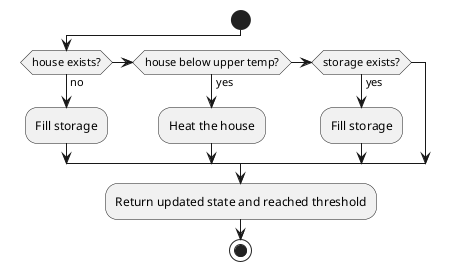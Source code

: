 @startuml
'https://plantuml.com/activity-diagram-beta

start
if (house exists?) then (no)
  :Fill storage;
else if (house below upper temp?) then (yes)
    :Heat the house;
else if (storage exists?) then (yes)
:Fill storage;
endif
:Return updated state and reached threshold;
stop

@enduml
